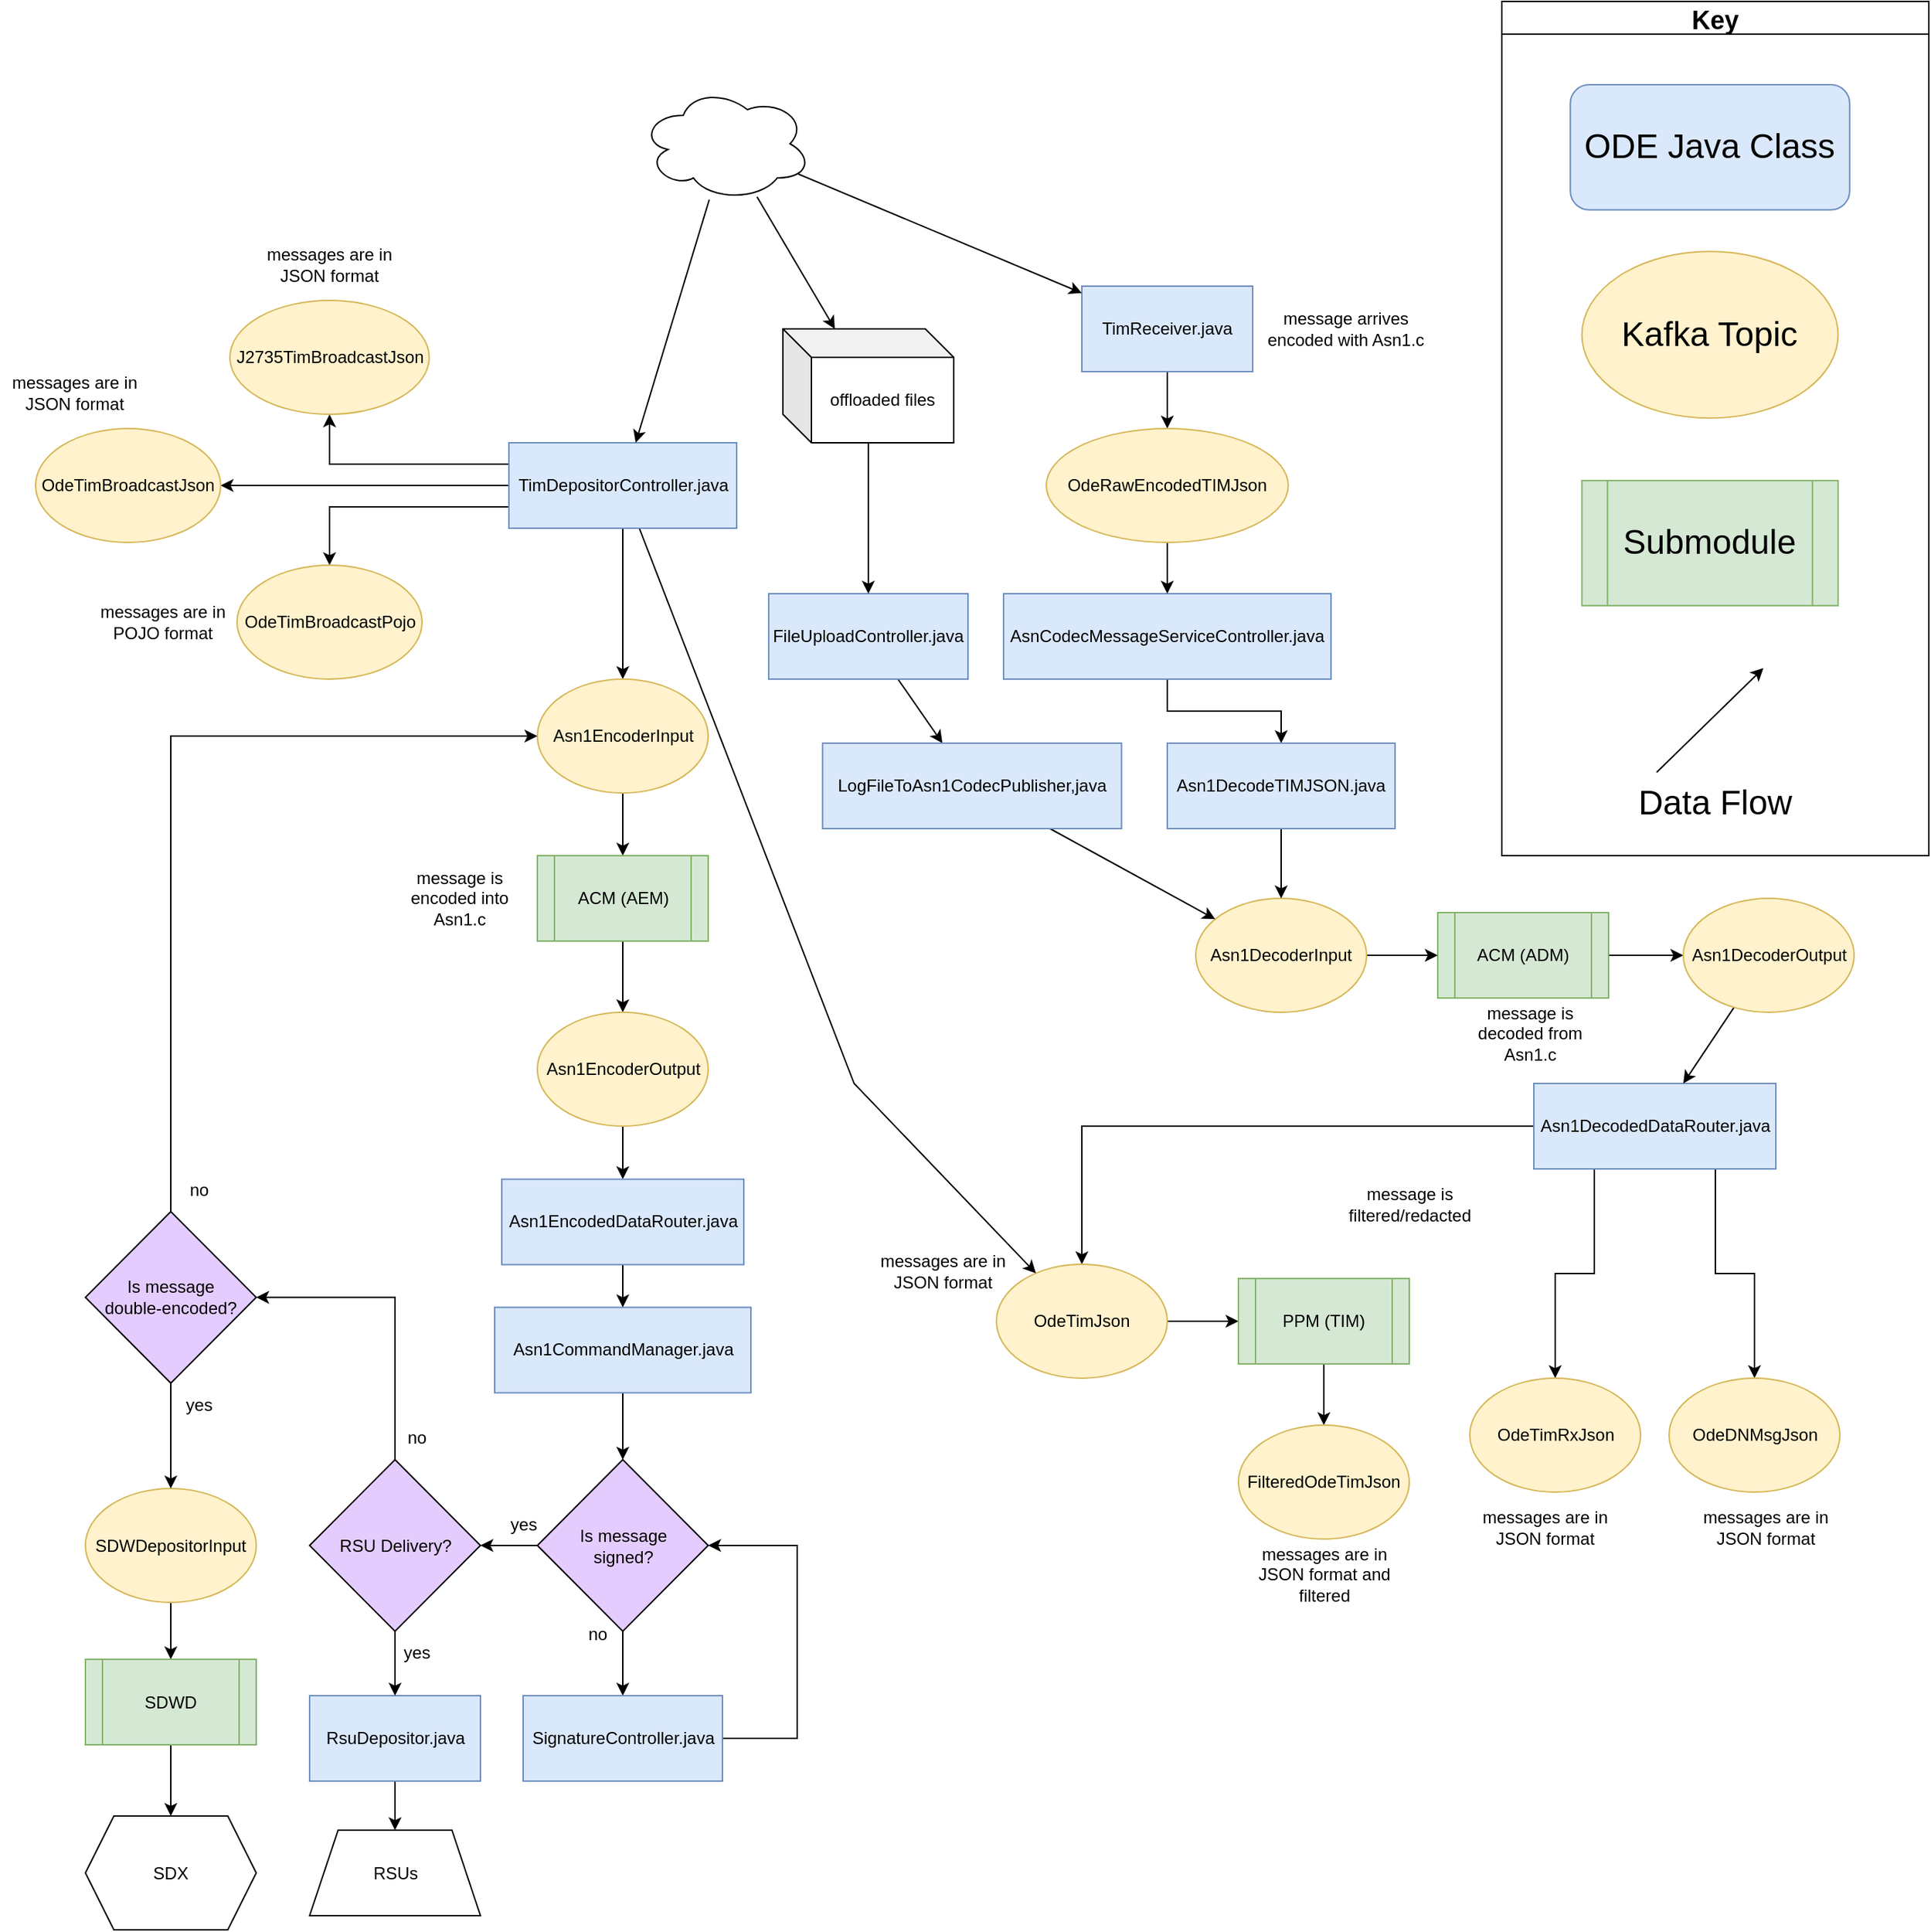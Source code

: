 <mxfile version="17.4.2" type="device"><diagram id="C5RBs43oDa-KdzZeNtuy" name="Page-1"><mxGraphModel dx="2932" dy="1818" grid="1" gridSize="10" guides="1" tooltips="1" connect="1" arrows="1" fold="1" page="1" pageScale="1" pageWidth="827" pageHeight="1169" math="0" shadow="0"><root><mxCell id="WIyWlLk6GJQsqaUBKTNV-0"/><mxCell id="WIyWlLk6GJQsqaUBKTNV-1" parent="WIyWlLk6GJQsqaUBKTNV-0"/><mxCell id="gxxZRGfVhdAJ79STQYsQ-71" style="edgeStyle=orthogonalEdgeStyle;rounded=0;orthogonalLoop=1;jettySize=auto;html=1;entryX=0.5;entryY=0;entryDx=0;entryDy=0;exitX=0;exitY=0.5;exitDx=0;exitDy=0;" parent="WIyWlLk6GJQsqaUBKTNV-1" source="8ujiRsxlkH-QBAE6qNTh-2" target="gxxZRGfVhdAJ79STQYsQ-70" edge="1"><mxGeometry relative="1" as="geometry"/></mxCell><mxCell id="fSKlPOmd9Wkej2sqSRBE-9" style="edgeStyle=orthogonalEdgeStyle;rounded=0;orthogonalLoop=1;jettySize=auto;html=1;exitX=0.25;exitY=1;exitDx=0;exitDy=0;" parent="WIyWlLk6GJQsqaUBKTNV-1" source="8ujiRsxlkH-QBAE6qNTh-2" target="gxxZRGfVhdAJ79STQYsQ-67" edge="1"><mxGeometry relative="1" as="geometry"/></mxCell><mxCell id="fSKlPOmd9Wkej2sqSRBE-10" style="edgeStyle=orthogonalEdgeStyle;rounded=0;orthogonalLoop=1;jettySize=auto;html=1;exitX=0.75;exitY=1;exitDx=0;exitDy=0;" parent="WIyWlLk6GJQsqaUBKTNV-1" source="8ujiRsxlkH-QBAE6qNTh-2" target="gxxZRGfVhdAJ79STQYsQ-66" edge="1"><mxGeometry relative="1" as="geometry"/></mxCell><mxCell id="8ujiRsxlkH-QBAE6qNTh-2" value="Asn1DecodedDataRouter.java" style="rounded=0;whiteSpace=wrap;html=1;fillColor=#dae8fc;strokeColor=#6c8ebf;" parent="WIyWlLk6GJQsqaUBKTNV-1" vertex="1"><mxGeometry x="-112.5" y="-300" width="170" height="60" as="geometry"/></mxCell><mxCell id="gxxZRGfVhdAJ79STQYsQ-20" style="edgeStyle=orthogonalEdgeStyle;rounded=0;orthogonalLoop=1;jettySize=auto;html=1;entryX=0;entryY=0.5;entryDx=0;entryDy=0;" parent="WIyWlLk6GJQsqaUBKTNV-1" source="gxxZRGfVhdAJ79STQYsQ-5" target="gxxZRGfVhdAJ79STQYsQ-19" edge="1"><mxGeometry relative="1" as="geometry"/></mxCell><mxCell id="gxxZRGfVhdAJ79STQYsQ-5" value="ACM (ADM)" style="shape=process;whiteSpace=wrap;html=1;backgroundOutline=1;fillColor=#d5e8d4;strokeColor=#82b366;" parent="WIyWlLk6GJQsqaUBKTNV-1" vertex="1"><mxGeometry x="-180" y="-420" width="120" height="60" as="geometry"/></mxCell><mxCell id="_VHhroGQ1N4wH_tI7Nl9-2" style="edgeStyle=orthogonalEdgeStyle;rounded=0;orthogonalLoop=1;jettySize=auto;html=1;" parent="WIyWlLk6GJQsqaUBKTNV-1" source="gxxZRGfVhdAJ79STQYsQ-9" target="gxxZRGfVhdAJ79STQYsQ-62" edge="1"><mxGeometry relative="1" as="geometry"/></mxCell><mxCell id="gxxZRGfVhdAJ79STQYsQ-9" value="AsnCodecMessageServiceController.java" style="rounded=0;whiteSpace=wrap;html=1;fillColor=#dae8fc;strokeColor=#6c8ebf;" parent="WIyWlLk6GJQsqaUBKTNV-1" vertex="1"><mxGeometry x="-485" y="-644" width="230" height="60" as="geometry"/></mxCell><mxCell id="gxxZRGfVhdAJ79STQYsQ-18" style="edgeStyle=orthogonalEdgeStyle;rounded=0;orthogonalLoop=1;jettySize=auto;html=1;entryX=0;entryY=0.5;entryDx=0;entryDy=0;" parent="WIyWlLk6GJQsqaUBKTNV-1" source="gxxZRGfVhdAJ79STQYsQ-13" target="gxxZRGfVhdAJ79STQYsQ-5" edge="1"><mxGeometry relative="1" as="geometry"/></mxCell><mxCell id="gxxZRGfVhdAJ79STQYsQ-13" value="Asn1DecoderInput" style="ellipse;whiteSpace=wrap;html=1;fillColor=#fff2cc;strokeColor=#d6b656;" parent="WIyWlLk6GJQsqaUBKTNV-1" vertex="1"><mxGeometry x="-350" y="-430" width="120" height="80" as="geometry"/></mxCell><mxCell id="bbxu_yWrm7AVVhjccTj6-0" style="rounded=0;orthogonalLoop=1;jettySize=auto;html=1;" parent="WIyWlLk6GJQsqaUBKTNV-1" source="gxxZRGfVhdAJ79STQYsQ-19" target="8ujiRsxlkH-QBAE6qNTh-2" edge="1"><mxGeometry relative="1" as="geometry"/></mxCell><mxCell id="gxxZRGfVhdAJ79STQYsQ-19" value="Asn1DecoderOutput" style="ellipse;whiteSpace=wrap;html=1;fillColor=#fff2cc;strokeColor=#d6b656;" parent="WIyWlLk6GJQsqaUBKTNV-1" vertex="1"><mxGeometry x="-7.5" y="-430" width="120" height="80" as="geometry"/></mxCell><mxCell id="gxxZRGfVhdAJ79STQYsQ-57" style="edgeStyle=orthogonalEdgeStyle;rounded=0;orthogonalLoop=1;jettySize=auto;html=1;entryX=0.5;entryY=0;entryDx=0;entryDy=0;" parent="WIyWlLk6GJQsqaUBKTNV-1" source="gxxZRGfVhdAJ79STQYsQ-58" target="gxxZRGfVhdAJ79STQYsQ-60" edge="1"><mxGeometry relative="1" as="geometry"/></mxCell><mxCell id="gxxZRGfVhdAJ79STQYsQ-58" value="TimReceiver.java" style="rounded=0;whiteSpace=wrap;html=1;fillColor=#dae8fc;strokeColor=#6c8ebf;" parent="WIyWlLk6GJQsqaUBKTNV-1" vertex="1"><mxGeometry x="-430" y="-860" width="120" height="60" as="geometry"/></mxCell><mxCell id="_VHhroGQ1N4wH_tI7Nl9-1" style="edgeStyle=orthogonalEdgeStyle;rounded=0;orthogonalLoop=1;jettySize=auto;html=1;" parent="WIyWlLk6GJQsqaUBKTNV-1" source="gxxZRGfVhdAJ79STQYsQ-60" target="gxxZRGfVhdAJ79STQYsQ-9" edge="1"><mxGeometry relative="1" as="geometry"/></mxCell><mxCell id="gxxZRGfVhdAJ79STQYsQ-60" value="OdeRawEncodedTIMJson" style="ellipse;whiteSpace=wrap;html=1;fillColor=#fff2cc;strokeColor=#d6b656;" parent="WIyWlLk6GJQsqaUBKTNV-1" vertex="1"><mxGeometry x="-455" y="-760" width="170" height="80" as="geometry"/></mxCell><mxCell id="gxxZRGfVhdAJ79STQYsQ-65" style="edgeStyle=orthogonalEdgeStyle;rounded=0;orthogonalLoop=1;jettySize=auto;html=1;entryX=0.5;entryY=0;entryDx=0;entryDy=0;" parent="WIyWlLk6GJQsqaUBKTNV-1" source="gxxZRGfVhdAJ79STQYsQ-62" target="gxxZRGfVhdAJ79STQYsQ-13" edge="1"><mxGeometry relative="1" as="geometry"/></mxCell><mxCell id="gxxZRGfVhdAJ79STQYsQ-62" value="Asn1DecodeTIMJSON.java" style="rounded=0;whiteSpace=wrap;html=1;fillColor=#dae8fc;strokeColor=#6c8ebf;" parent="WIyWlLk6GJQsqaUBKTNV-1" vertex="1"><mxGeometry x="-370" y="-539" width="160" height="60" as="geometry"/></mxCell><mxCell id="gxxZRGfVhdAJ79STQYsQ-66" value="OdeDNMsgJson" style="ellipse;whiteSpace=wrap;html=1;fillColor=#fff2cc;strokeColor=#d6b656;" parent="WIyWlLk6GJQsqaUBKTNV-1" vertex="1"><mxGeometry x="-17.5" y="-93" width="120" height="80" as="geometry"/></mxCell><mxCell id="gxxZRGfVhdAJ79STQYsQ-67" value="OdeTimRxJson" style="ellipse;whiteSpace=wrap;html=1;fillColor=#fff2cc;strokeColor=#d6b656;" parent="WIyWlLk6GJQsqaUBKTNV-1" vertex="1"><mxGeometry x="-157.5" y="-93" width="120" height="80" as="geometry"/></mxCell><mxCell id="jXXAGItoZEFWX7bIlFFn-13" style="edgeStyle=orthogonalEdgeStyle;rounded=0;orthogonalLoop=1;jettySize=auto;html=1;entryX=0;entryY=0.5;entryDx=0;entryDy=0;exitX=1;exitY=0.5;exitDx=0;exitDy=0;" parent="WIyWlLk6GJQsqaUBKTNV-1" source="gxxZRGfVhdAJ79STQYsQ-70" target="gxxZRGfVhdAJ79STQYsQ-85" edge="1"><mxGeometry relative="1" as="geometry"/></mxCell><mxCell id="gxxZRGfVhdAJ79STQYsQ-70" value="OdeTimJson" style="ellipse;whiteSpace=wrap;html=1;fillColor=#fff2cc;strokeColor=#d6b656;" parent="WIyWlLk6GJQsqaUBKTNV-1" vertex="1"><mxGeometry x="-490" y="-173" width="120" height="80" as="geometry"/></mxCell><mxCell id="fSKlPOmd9Wkej2sqSRBE-1" style="edgeStyle=orthogonalEdgeStyle;rounded=0;orthogonalLoop=1;jettySize=auto;html=1;" parent="WIyWlLk6GJQsqaUBKTNV-1" source="gxxZRGfVhdAJ79STQYsQ-74" target="gxxZRGfVhdAJ79STQYsQ-98" edge="1"><mxGeometry relative="1" as="geometry"/></mxCell><mxCell id="fSKlPOmd9Wkej2sqSRBE-7" style="rounded=0;orthogonalLoop=1;jettySize=auto;html=1;" parent="WIyWlLk6GJQsqaUBKTNV-1" source="gxxZRGfVhdAJ79STQYsQ-74" target="gxxZRGfVhdAJ79STQYsQ-70" edge="1"><mxGeometry relative="1" as="geometry"><Array as="points"><mxPoint x="-590" y="-300"/></Array></mxGeometry></mxCell><mxCell id="fSKlPOmd9Wkej2sqSRBE-12" style="edgeStyle=orthogonalEdgeStyle;rounded=0;orthogonalLoop=1;jettySize=auto;html=1;exitX=0;exitY=0.75;exitDx=0;exitDy=0;" parent="WIyWlLk6GJQsqaUBKTNV-1" source="gxxZRGfVhdAJ79STQYsQ-74" target="jXXAGItoZEFWX7bIlFFn-42" edge="1"><mxGeometry relative="1" as="geometry"/></mxCell><mxCell id="fSKlPOmd9Wkej2sqSRBE-13" style="edgeStyle=orthogonalEdgeStyle;rounded=0;orthogonalLoop=1;jettySize=auto;html=1;exitX=0;exitY=0.25;exitDx=0;exitDy=0;" parent="WIyWlLk6GJQsqaUBKTNV-1" source="gxxZRGfVhdAJ79STQYsQ-74" target="gxxZRGfVhdAJ79STQYsQ-79" edge="1"><mxGeometry relative="1" as="geometry"/></mxCell><mxCell id="fSKlPOmd9Wkej2sqSRBE-14" style="edgeStyle=orthogonalEdgeStyle;rounded=0;orthogonalLoop=1;jettySize=auto;html=1;exitX=0;exitY=0.5;exitDx=0;exitDy=0;" parent="WIyWlLk6GJQsqaUBKTNV-1" source="gxxZRGfVhdAJ79STQYsQ-74" target="jXXAGItoZEFWX7bIlFFn-44" edge="1"><mxGeometry relative="1" as="geometry"/></mxCell><mxCell id="gxxZRGfVhdAJ79STQYsQ-74" value="TimDepositorController.java" style="rounded=0;whiteSpace=wrap;html=1;fillColor=#dae8fc;strokeColor=#6c8ebf;" parent="WIyWlLk6GJQsqaUBKTNV-1" vertex="1"><mxGeometry x="-832.5" y="-750" width="160" height="60" as="geometry"/></mxCell><mxCell id="gxxZRGfVhdAJ79STQYsQ-79" value="J2735TimBroadcastJson" style="ellipse;whiteSpace=wrap;html=1;fillColor=#fff2cc;strokeColor=#d6b656;" parent="WIyWlLk6GJQsqaUBKTNV-1" vertex="1"><mxGeometry x="-1028.5" y="-850" width="140" height="80" as="geometry"/></mxCell><mxCell id="gxxZRGfVhdAJ79STQYsQ-88" style="edgeStyle=orthogonalEdgeStyle;rounded=0;orthogonalLoop=1;jettySize=auto;html=1;entryX=0.5;entryY=0;entryDx=0;entryDy=0;exitX=0.5;exitY=1;exitDx=0;exitDy=0;" parent="WIyWlLk6GJQsqaUBKTNV-1" source="gxxZRGfVhdAJ79STQYsQ-85" target="gxxZRGfVhdAJ79STQYsQ-86" edge="1"><mxGeometry relative="1" as="geometry"/></mxCell><mxCell id="gxxZRGfVhdAJ79STQYsQ-85" value="PPM (TIM)" style="shape=process;whiteSpace=wrap;html=1;backgroundOutline=1;fillColor=#d5e8d4;strokeColor=#82b366;" parent="WIyWlLk6GJQsqaUBKTNV-1" vertex="1"><mxGeometry x="-320" y="-163" width="120" height="60" as="geometry"/></mxCell><mxCell id="gxxZRGfVhdAJ79STQYsQ-86" value="FilteredOdeTimJson" style="ellipse;whiteSpace=wrap;html=1;fillColor=#fff2cc;strokeColor=#d6b656;" parent="WIyWlLk6GJQsqaUBKTNV-1" vertex="1"><mxGeometry x="-320" y="-60" width="120" height="80" as="geometry"/></mxCell><mxCell id="gxxZRGfVhdAJ79STQYsQ-114" style="edgeStyle=orthogonalEdgeStyle;rounded=0;orthogonalLoop=1;jettySize=auto;html=1;" parent="WIyWlLk6GJQsqaUBKTNV-1" source="gxxZRGfVhdAJ79STQYsQ-98" target="gxxZRGfVhdAJ79STQYsQ-100" edge="1"><mxGeometry relative="1" as="geometry"/></mxCell><mxCell id="gxxZRGfVhdAJ79STQYsQ-98" value="Asn1EncoderInput" style="ellipse;whiteSpace=wrap;html=1;fillColor=#fff2cc;strokeColor=#d6b656;" parent="WIyWlLk6GJQsqaUBKTNV-1" vertex="1"><mxGeometry x="-812.5" y="-584" width="120" height="80" as="geometry"/></mxCell><mxCell id="gxxZRGfVhdAJ79STQYsQ-115" style="edgeStyle=orthogonalEdgeStyle;rounded=0;orthogonalLoop=1;jettySize=auto;html=1;" parent="WIyWlLk6GJQsqaUBKTNV-1" source="gxxZRGfVhdAJ79STQYsQ-100" target="gxxZRGfVhdAJ79STQYsQ-102" edge="1"><mxGeometry relative="1" as="geometry"/></mxCell><mxCell id="gxxZRGfVhdAJ79STQYsQ-100" value="ACM (AEM)" style="shape=process;whiteSpace=wrap;html=1;backgroundOutline=1;fillColor=#d5e8d4;strokeColor=#82b366;" parent="WIyWlLk6GJQsqaUBKTNV-1" vertex="1"><mxGeometry x="-812.5" y="-460" width="120" height="60" as="geometry"/></mxCell><mxCell id="aqF8q1LMsJ_iSEX8ik-w-58" style="edgeStyle=orthogonalEdgeStyle;rounded=0;orthogonalLoop=1;jettySize=auto;html=1;" parent="WIyWlLk6GJQsqaUBKTNV-1" source="gxxZRGfVhdAJ79STQYsQ-102" target="aqF8q1LMsJ_iSEX8ik-w-35" edge="1"><mxGeometry relative="1" as="geometry"/></mxCell><mxCell id="gxxZRGfVhdAJ79STQYsQ-102" value="Asn1EncoderOutput" style="ellipse;whiteSpace=wrap;html=1;fillColor=#fff2cc;strokeColor=#d6b656;" parent="WIyWlLk6GJQsqaUBKTNV-1" vertex="1"><mxGeometry x="-812.5" y="-350" width="120" height="80" as="geometry"/></mxCell><mxCell id="jXXAGItoZEFWX7bIlFFn-42" value="OdeTimBroadcastPojo" style="ellipse;whiteSpace=wrap;html=1;fillColor=#fff2cc;strokeColor=#d6b656;" parent="WIyWlLk6GJQsqaUBKTNV-1" vertex="1"><mxGeometry x="-1023.5" y="-664" width="130" height="80" as="geometry"/></mxCell><mxCell id="jXXAGItoZEFWX7bIlFFn-44" value="OdeTimBroadcastJson" style="ellipse;whiteSpace=wrap;html=1;fillColor=#fff2cc;strokeColor=#d6b656;" parent="WIyWlLk6GJQsqaUBKTNV-1" vertex="1"><mxGeometry x="-1165" y="-760" width="130" height="80" as="geometry"/></mxCell><mxCell id="_VHhroGQ1N4wH_tI7Nl9-4" value="" style="group" parent="WIyWlLk6GJQsqaUBKTNV-1" vertex="1" connectable="0"><mxGeometry x="-135" y="-1060" width="300" height="600" as="geometry"/></mxCell><mxCell id="_VHhroGQ1N4wH_tI7Nl9-5" value="&lt;font style=&quot;font-size: 24px&quot;&gt;Submodule&lt;/font&gt;" style="shape=process;whiteSpace=wrap;html=1;backgroundOutline=1;fillColor=#d5e8d4;strokeColor=#82b366;labelBackgroundColor=none;" parent="_VHhroGQ1N4wH_tI7Nl9-4" vertex="1"><mxGeometry x="56.25" y="336.585" width="180" height="87.805" as="geometry"/></mxCell><mxCell id="_VHhroGQ1N4wH_tI7Nl9-6" value="Key" style="swimlane;labelBackgroundColor=none;fontSize=18;" parent="_VHhroGQ1N4wH_tI7Nl9-4" vertex="1"><mxGeometry width="300.0" height="600" as="geometry"><mxRectangle width="70" height="30" as="alternateBounds"/></mxGeometry></mxCell><mxCell id="_VHhroGQ1N4wH_tI7Nl9-7" value="&lt;font style=&quot;font-size: 24px&quot;&gt;Data Flow&lt;/font&gt;" style="text;html=1;strokeColor=none;fillColor=none;align=center;verticalAlign=middle;whiteSpace=wrap;rounded=0;labelBackgroundColor=none;" parent="_VHhroGQ1N4wH_tI7Nl9-6" vertex="1"><mxGeometry x="80" y="541.46" width="140" height="43.9" as="geometry"/></mxCell><mxCell id="_VHhroGQ1N4wH_tI7Nl9-8" value="" style="endArrow=classic;html=1;rounded=0;labelBackgroundColor=none;" parent="_VHhroGQ1N4wH_tI7Nl9-6" edge="1"><mxGeometry width="50" height="50" relative="1" as="geometry"><mxPoint x="108.75" y="541.463" as="sourcePoint"/><mxPoint x="183.75" y="468.293" as="targetPoint"/></mxGeometry></mxCell><mxCell id="_VHhroGQ1N4wH_tI7Nl9-9" value="&lt;font style=&quot;font-size: 24px&quot;&gt;Kafka Topic&lt;/font&gt;" style="ellipse;whiteSpace=wrap;html=1;fillColor=#fff2cc;strokeColor=#d6b656;labelBackgroundColor=none;" parent="_VHhroGQ1N4wH_tI7Nl9-6" vertex="1"><mxGeometry x="56.25" y="175.61" width="180" height="117.073" as="geometry"/></mxCell><mxCell id="_VHhroGQ1N4wH_tI7Nl9-10" value="&lt;font style=&quot;font-size: 24px&quot;&gt;ODE Java Class&lt;/font&gt;" style="rounded=1;whiteSpace=wrap;html=1;fillColor=#dae8fc;strokeColor=#6c8ebf;labelBackgroundColor=none;" parent="_VHhroGQ1N4wH_tI7Nl9-6" vertex="1"><mxGeometry x="48.13" y="58.54" width="196.25" height="87.8" as="geometry"/></mxCell><mxCell id="oiuFg5Qo2Y_hmeBjECUk-0" value="message arrives &lt;br&gt;encoded with Asn1.c" style="text;html=1;align=center;verticalAlign=middle;resizable=0;points=[];autosize=1;strokeColor=none;fillColor=none;" parent="WIyWlLk6GJQsqaUBKTNV-1" vertex="1"><mxGeometry x="-310" y="-845" width="130" height="30" as="geometry"/></mxCell><mxCell id="oiuFg5Qo2Y_hmeBjECUk-1" value="message is decoded from Asn1.c" style="text;html=1;strokeColor=none;fillColor=none;align=center;verticalAlign=middle;whiteSpace=wrap;rounded=0;" parent="WIyWlLk6GJQsqaUBKTNV-1" vertex="1"><mxGeometry x="-170" y="-360" width="110" height="50" as="geometry"/></mxCell><mxCell id="oiuFg5Qo2Y_hmeBjECUk-2" value="message is filtered/redacted" style="text;html=1;strokeColor=none;fillColor=none;align=center;verticalAlign=middle;whiteSpace=wrap;rounded=0;" parent="WIyWlLk6GJQsqaUBKTNV-1" vertex="1"><mxGeometry x="-252.5" y="-240" width="105" height="50" as="geometry"/></mxCell><mxCell id="oiuFg5Qo2Y_hmeBjECUk-4" value="message is encoded into Asn1.c" style="text;html=1;strokeColor=none;fillColor=none;align=center;verticalAlign=middle;whiteSpace=wrap;rounded=0;" parent="WIyWlLk6GJQsqaUBKTNV-1" vertex="1"><mxGeometry x="-922.5" y="-455" width="110" height="50" as="geometry"/></mxCell><mxCell id="oiuFg5Qo2Y_hmeBjECUk-7" value="messages are in JSON format" style="text;html=1;strokeColor=none;fillColor=none;align=center;verticalAlign=middle;whiteSpace=wrap;rounded=0;" parent="WIyWlLk6GJQsqaUBKTNV-1" vertex="1"><mxGeometry x="-580" y="-192.75" width="105" height="50" as="geometry"/></mxCell><mxCell id="oiuFg5Qo2Y_hmeBjECUk-8" value="messages are in JSON format" style="text;html=1;strokeColor=none;fillColor=none;align=center;verticalAlign=middle;whiteSpace=wrap;rounded=0;" parent="WIyWlLk6GJQsqaUBKTNV-1" vertex="1"><mxGeometry x="-157.5" y="-13" width="105" height="50" as="geometry"/></mxCell><mxCell id="oiuFg5Qo2Y_hmeBjECUk-9" value="messages are in JSON format" style="text;html=1;strokeColor=none;fillColor=none;align=center;verticalAlign=middle;whiteSpace=wrap;rounded=0;" parent="WIyWlLk6GJQsqaUBKTNV-1" vertex="1"><mxGeometry x="-2.5" y="-13" width="105" height="50" as="geometry"/></mxCell><mxCell id="oiuFg5Qo2Y_hmeBjECUk-11" value="messages are in JSON format" style="text;html=1;strokeColor=none;fillColor=none;align=center;verticalAlign=middle;whiteSpace=wrap;rounded=0;" parent="WIyWlLk6GJQsqaUBKTNV-1" vertex="1"><mxGeometry x="-1011" y="-900" width="105" height="50" as="geometry"/></mxCell><mxCell id="oiuFg5Qo2Y_hmeBjECUk-12" value="messages are in JSON format" style="text;html=1;strokeColor=none;fillColor=none;align=center;verticalAlign=middle;whiteSpace=wrap;rounded=0;" parent="WIyWlLk6GJQsqaUBKTNV-1" vertex="1"><mxGeometry x="-1190" y="-810" width="105" height="50" as="geometry"/></mxCell><mxCell id="oiuFg5Qo2Y_hmeBjECUk-13" value="messages are in POJO format" style="text;html=1;strokeColor=none;fillColor=none;align=center;verticalAlign=middle;whiteSpace=wrap;rounded=0;" parent="WIyWlLk6GJQsqaUBKTNV-1" vertex="1"><mxGeometry x="-1128.5" y="-649" width="105" height="50" as="geometry"/></mxCell><mxCell id="oiuFg5Qo2Y_hmeBjECUk-14" value="messages are in JSON format and filtered" style="text;html=1;strokeColor=none;fillColor=none;align=center;verticalAlign=middle;whiteSpace=wrap;rounded=0;" parent="WIyWlLk6GJQsqaUBKTNV-1" vertex="1"><mxGeometry x="-312.5" y="20" width="105" height="50" as="geometry"/></mxCell><mxCell id="bbxu_yWrm7AVVhjccTj6-7" style="rounded=0;orthogonalLoop=1;jettySize=auto;html=1;" parent="WIyWlLk6GJQsqaUBKTNV-1" source="bbxu_yWrm7AVVhjccTj6-6" target="gxxZRGfVhdAJ79STQYsQ-74" edge="1"><mxGeometry relative="1" as="geometry"/></mxCell><mxCell id="eSCE5nDfyMYD5o9HO9Jg-7" style="rounded=0;orthogonalLoop=1;jettySize=auto;html=1;" parent="WIyWlLk6GJQsqaUBKTNV-1" source="bbxu_yWrm7AVVhjccTj6-6" target="eSCE5nDfyMYD5o9HO9Jg-3" edge="1"><mxGeometry relative="1" as="geometry"/></mxCell><mxCell id="eSCE5nDfyMYD5o9HO9Jg-8" style="edgeStyle=none;rounded=0;orthogonalLoop=1;jettySize=auto;html=1;" parent="WIyWlLk6GJQsqaUBKTNV-1" source="bbxu_yWrm7AVVhjccTj6-6" target="gxxZRGfVhdAJ79STQYsQ-58" edge="1"><mxGeometry relative="1" as="geometry"/></mxCell><mxCell id="bbxu_yWrm7AVVhjccTj6-6" value="" style="ellipse;shape=cloud;whiteSpace=wrap;html=1;" parent="WIyWlLk6GJQsqaUBKTNV-1" vertex="1"><mxGeometry x="-740" y="-1000" width="120" height="80" as="geometry"/></mxCell><mxCell id="aqF8q1LMsJ_iSEX8ik-w-30" style="edgeStyle=orthogonalEdgeStyle;rounded=0;orthogonalLoop=1;jettySize=auto;html=1;entryX=0.5;entryY=0;entryDx=0;entryDy=0;" parent="WIyWlLk6GJQsqaUBKTNV-1" source="aqF8q1LMsJ_iSEX8ik-w-31" target="aqF8q1LMsJ_iSEX8ik-w-55" edge="1"><mxGeometry relative="1" as="geometry"/></mxCell><mxCell id="aqF8q1LMsJ_iSEX8ik-w-31" value="Asn1CommandManager.java" style="rounded=0;whiteSpace=wrap;html=1;fillColor=#dae8fc;strokeColor=#6c8ebf;" parent="WIyWlLk6GJQsqaUBKTNV-1" vertex="1"><mxGeometry x="-842.5" y="-142.75" width="180" height="60" as="geometry"/></mxCell><mxCell id="aqF8q1LMsJ_iSEX8ik-w-32" style="edgeStyle=orthogonalEdgeStyle;rounded=0;orthogonalLoop=1;jettySize=auto;html=1;" parent="WIyWlLk6GJQsqaUBKTNV-1" source="aqF8q1LMsJ_iSEX8ik-w-33" target="aqF8q1LMsJ_iSEX8ik-w-37" edge="1"><mxGeometry relative="1" as="geometry"/></mxCell><mxCell id="aqF8q1LMsJ_iSEX8ik-w-33" value="SDWDepositorInput" style="ellipse;whiteSpace=wrap;html=1;fillColor=#fff2cc;strokeColor=#d6b656;" parent="WIyWlLk6GJQsqaUBKTNV-1" vertex="1"><mxGeometry x="-1130" y="-15.5" width="120" height="80" as="geometry"/></mxCell><mxCell id="aqF8q1LMsJ_iSEX8ik-w-34" style="edgeStyle=orthogonalEdgeStyle;rounded=0;orthogonalLoop=1;jettySize=auto;html=1;" parent="WIyWlLk6GJQsqaUBKTNV-1" source="aqF8q1LMsJ_iSEX8ik-w-35" target="aqF8q1LMsJ_iSEX8ik-w-31" edge="1"><mxGeometry relative="1" as="geometry"/></mxCell><mxCell id="aqF8q1LMsJ_iSEX8ik-w-35" value="Asn1EncodedDataRouter.java" style="rounded=0;whiteSpace=wrap;html=1;fillColor=#dae8fc;strokeColor=#6c8ebf;" parent="WIyWlLk6GJQsqaUBKTNV-1" vertex="1"><mxGeometry x="-837.5" y="-232.75" width="170" height="60" as="geometry"/></mxCell><mxCell id="aqF8q1LMsJ_iSEX8ik-w-36" style="edgeStyle=orthogonalEdgeStyle;rounded=0;orthogonalLoop=1;jettySize=auto;html=1;exitX=0.5;exitY=1;exitDx=0;exitDy=0;" parent="WIyWlLk6GJQsqaUBKTNV-1" source="aqF8q1LMsJ_iSEX8ik-w-37" target="aqF8q1LMsJ_iSEX8ik-w-39" edge="1"><mxGeometry relative="1" as="geometry"/></mxCell><mxCell id="aqF8q1LMsJ_iSEX8ik-w-37" value="SDWD" style="shape=process;whiteSpace=wrap;html=1;backgroundOutline=1;fillColor=#d5e8d4;strokeColor=#82b366;" parent="WIyWlLk6GJQsqaUBKTNV-1" vertex="1"><mxGeometry x="-1130" y="104.5" width="120" height="60" as="geometry"/></mxCell><mxCell id="aqF8q1LMsJ_iSEX8ik-w-38" value="RSUs" style="shape=trapezoid;perimeter=trapezoidPerimeter;whiteSpace=wrap;html=1;fixedSize=1;" parent="WIyWlLk6GJQsqaUBKTNV-1" vertex="1"><mxGeometry x="-972.5" y="224.5" width="120" height="60" as="geometry"/></mxCell><mxCell id="aqF8q1LMsJ_iSEX8ik-w-39" value="SDX" style="shape=hexagon;perimeter=hexagonPerimeter2;whiteSpace=wrap;html=1;fixedSize=1;" parent="WIyWlLk6GJQsqaUBKTNV-1" vertex="1"><mxGeometry x="-1130" y="214.5" width="120" height="80" as="geometry"/></mxCell><mxCell id="aqF8q1LMsJ_iSEX8ik-w-40" style="edgeStyle=orthogonalEdgeStyle;rounded=0;orthogonalLoop=1;jettySize=auto;html=1;" parent="WIyWlLk6GJQsqaUBKTNV-1" source="aqF8q1LMsJ_iSEX8ik-w-41" target="aqF8q1LMsJ_iSEX8ik-w-38" edge="1"><mxGeometry relative="1" as="geometry"/></mxCell><mxCell id="aqF8q1LMsJ_iSEX8ik-w-41" value="RsuDepositor.java" style="rounded=0;whiteSpace=wrap;html=1;fillColor=#dae8fc;strokeColor=#6c8ebf;" parent="WIyWlLk6GJQsqaUBKTNV-1" vertex="1"><mxGeometry x="-972.5" y="130" width="120" height="60" as="geometry"/></mxCell><mxCell id="aqF8q1LMsJ_iSEX8ik-w-42" style="edgeStyle=orthogonalEdgeStyle;rounded=0;orthogonalLoop=1;jettySize=auto;html=1;" parent="WIyWlLk6GJQsqaUBKTNV-1" source="aqF8q1LMsJ_iSEX8ik-w-43" target="aqF8q1LMsJ_iSEX8ik-w-33" edge="1"><mxGeometry relative="1" as="geometry"/></mxCell><mxCell id="aqF8q1LMsJ_iSEX8ik-w-59" style="edgeStyle=orthogonalEdgeStyle;rounded=0;orthogonalLoop=1;jettySize=auto;html=1;exitX=0.5;exitY=0;exitDx=0;exitDy=0;entryX=0;entryY=0.5;entryDx=0;entryDy=0;" parent="WIyWlLk6GJQsqaUBKTNV-1" source="aqF8q1LMsJ_iSEX8ik-w-43" target="gxxZRGfVhdAJ79STQYsQ-98" edge="1"><mxGeometry relative="1" as="geometry"/></mxCell><mxCell id="aqF8q1LMsJ_iSEX8ik-w-43" value="Is message&lt;br&gt;double-encoded?" style="rhombus;whiteSpace=wrap;html=1;fillColor=#E5CCFF;" parent="WIyWlLk6GJQsqaUBKTNV-1" vertex="1"><mxGeometry x="-1130" y="-210" width="120" height="120.5" as="geometry"/></mxCell><mxCell id="aqF8q1LMsJ_iSEX8ik-w-44" style="edgeStyle=orthogonalEdgeStyle;rounded=0;orthogonalLoop=1;jettySize=auto;html=1;exitX=0.5;exitY=1;exitDx=0;exitDy=0;" parent="WIyWlLk6GJQsqaUBKTNV-1" source="aqF8q1LMsJ_iSEX8ik-w-46" target="aqF8q1LMsJ_iSEX8ik-w-41" edge="1"><mxGeometry relative="1" as="geometry"/></mxCell><mxCell id="aqF8q1LMsJ_iSEX8ik-w-45" style="edgeStyle=orthogonalEdgeStyle;rounded=0;orthogonalLoop=1;jettySize=auto;html=1;entryX=1;entryY=0.5;entryDx=0;entryDy=0;exitX=0.5;exitY=0;exitDx=0;exitDy=0;" parent="WIyWlLk6GJQsqaUBKTNV-1" source="aqF8q1LMsJ_iSEX8ik-w-46" target="aqF8q1LMsJ_iSEX8ik-w-43" edge="1"><mxGeometry relative="1" as="geometry"/></mxCell><mxCell id="aqF8q1LMsJ_iSEX8ik-w-46" value="RSU Delivery?" style="rhombus;whiteSpace=wrap;html=1;fillColor=#E5CCFF;" parent="WIyWlLk6GJQsqaUBKTNV-1" vertex="1"><mxGeometry x="-972.5" y="-35.75" width="120" height="120.5" as="geometry"/></mxCell><mxCell id="aqF8q1LMsJ_iSEX8ik-w-47" value="yes" style="text;html=1;strokeColor=none;fillColor=none;align=center;verticalAlign=middle;whiteSpace=wrap;rounded=0;" parent="WIyWlLk6GJQsqaUBKTNV-1" vertex="1"><mxGeometry x="-927.5" y="84.75" width="60" height="30" as="geometry"/></mxCell><mxCell id="aqF8q1LMsJ_iSEX8ik-w-48" value="no" style="text;html=1;strokeColor=none;fillColor=none;align=center;verticalAlign=middle;whiteSpace=wrap;rounded=0;" parent="WIyWlLk6GJQsqaUBKTNV-1" vertex="1"><mxGeometry x="-927.5" y="-65.75" width="60" height="30" as="geometry"/></mxCell><mxCell id="aqF8q1LMsJ_iSEX8ik-w-49" value="yes" style="text;html=1;strokeColor=none;fillColor=none;align=center;verticalAlign=middle;whiteSpace=wrap;rounded=0;" parent="WIyWlLk6GJQsqaUBKTNV-1" vertex="1"><mxGeometry x="-1080" y="-89.5" width="60" height="30" as="geometry"/></mxCell><mxCell id="aqF8q1LMsJ_iSEX8ik-w-50" value="no" style="text;html=1;strokeColor=none;fillColor=none;align=center;verticalAlign=middle;whiteSpace=wrap;rounded=0;" parent="WIyWlLk6GJQsqaUBKTNV-1" vertex="1"><mxGeometry x="-1080" y="-240" width="60" height="30" as="geometry"/></mxCell><mxCell id="aqF8q1LMsJ_iSEX8ik-w-53" style="edgeStyle=orthogonalEdgeStyle;rounded=0;orthogonalLoop=1;jettySize=auto;html=1;" parent="WIyWlLk6GJQsqaUBKTNV-1" source="aqF8q1LMsJ_iSEX8ik-w-55" target="aqF8q1LMsJ_iSEX8ik-w-46" edge="1"><mxGeometry relative="1" as="geometry"/></mxCell><mxCell id="aaOsDOpcfkCGuR-wvzJf-2" style="edgeStyle=orthogonalEdgeStyle;rounded=0;orthogonalLoop=1;jettySize=auto;html=1;" parent="WIyWlLk6GJQsqaUBKTNV-1" source="aqF8q1LMsJ_iSEX8ik-w-55" target="aaOsDOpcfkCGuR-wvzJf-1" edge="1"><mxGeometry relative="1" as="geometry"/></mxCell><mxCell id="aqF8q1LMsJ_iSEX8ik-w-55" value="Is message&lt;br&gt;signed?" style="rhombus;whiteSpace=wrap;html=1;fillColor=#E5CCFF;" parent="WIyWlLk6GJQsqaUBKTNV-1" vertex="1"><mxGeometry x="-812.5" y="-35.75" width="120" height="120.5" as="geometry"/></mxCell><mxCell id="aqF8q1LMsJ_iSEX8ik-w-56" value="yes" style="text;html=1;strokeColor=none;fillColor=none;align=center;verticalAlign=middle;whiteSpace=wrap;rounded=0;" parent="WIyWlLk6GJQsqaUBKTNV-1" vertex="1"><mxGeometry x="-852.5" y="-5" width="60" height="30" as="geometry"/></mxCell><mxCell id="aaOsDOpcfkCGuR-wvzJf-0" value="no" style="text;html=1;strokeColor=none;fillColor=none;align=center;verticalAlign=middle;whiteSpace=wrap;rounded=0;" parent="WIyWlLk6GJQsqaUBKTNV-1" vertex="1"><mxGeometry x="-800" y="72.25" width="60" height="30" as="geometry"/></mxCell><mxCell id="aaOsDOpcfkCGuR-wvzJf-3" style="edgeStyle=orthogonalEdgeStyle;rounded=0;orthogonalLoop=1;jettySize=auto;html=1;entryX=1;entryY=0.5;entryDx=0;entryDy=0;exitX=1;exitY=0.5;exitDx=0;exitDy=0;" parent="WIyWlLk6GJQsqaUBKTNV-1" source="aaOsDOpcfkCGuR-wvzJf-1" target="aqF8q1LMsJ_iSEX8ik-w-55" edge="1"><mxGeometry relative="1" as="geometry"><Array as="points"><mxPoint x="-630" y="160"/><mxPoint x="-630" y="25"/></Array></mxGeometry></mxCell><mxCell id="aaOsDOpcfkCGuR-wvzJf-1" value="SignatureController.java" style="rounded=0;whiteSpace=wrap;html=1;fillColor=#dae8fc;strokeColor=#6c8ebf;" parent="WIyWlLk6GJQsqaUBKTNV-1" vertex="1"><mxGeometry x="-822.5" y="130" width="140" height="60" as="geometry"/></mxCell><mxCell id="eSCE5nDfyMYD5o9HO9Jg-0" style="rounded=0;orthogonalLoop=1;jettySize=auto;html=1;" parent="WIyWlLk6GJQsqaUBKTNV-1" source="eSCE5nDfyMYD5o9HO9Jg-1" target="eSCE5nDfyMYD5o9HO9Jg-6" edge="1"><mxGeometry relative="1" as="geometry"/></mxCell><mxCell id="eSCE5nDfyMYD5o9HO9Jg-1" value="FileUploadController.java" style="rounded=0;whiteSpace=wrap;html=1;fillColor=#dae8fc;strokeColor=#6c8ebf;" parent="WIyWlLk6GJQsqaUBKTNV-1" vertex="1"><mxGeometry x="-650" y="-644" width="140" height="60" as="geometry"/></mxCell><mxCell id="eSCE5nDfyMYD5o9HO9Jg-2" style="rounded=0;orthogonalLoop=1;jettySize=auto;html=1;" parent="WIyWlLk6GJQsqaUBKTNV-1" source="eSCE5nDfyMYD5o9HO9Jg-3" target="eSCE5nDfyMYD5o9HO9Jg-1" edge="1"><mxGeometry relative="1" as="geometry"/></mxCell><mxCell id="eSCE5nDfyMYD5o9HO9Jg-3" value="offloaded files" style="shape=cube;whiteSpace=wrap;html=1;boundedLbl=1;backgroundOutline=1;darkOpacity=0.05;darkOpacity2=0.1;" parent="WIyWlLk6GJQsqaUBKTNV-1" vertex="1"><mxGeometry x="-640" y="-830" width="120" height="80" as="geometry"/></mxCell><mxCell id="eSCE5nDfyMYD5o9HO9Jg-4" style="edgeStyle=none;rounded=0;orthogonalLoop=1;jettySize=auto;html=1;" parent="WIyWlLk6GJQsqaUBKTNV-1" source="eSCE5nDfyMYD5o9HO9Jg-6" target="gxxZRGfVhdAJ79STQYsQ-13" edge="1"><mxGeometry relative="1" as="geometry"><mxPoint x="-380.436" y="-370.803" as="targetPoint"/></mxGeometry></mxCell><mxCell id="eSCE5nDfyMYD5o9HO9Jg-6" value="LogFileToAsn1CodecPublisher,java" style="rounded=0;whiteSpace=wrap;html=1;fillColor=#dae8fc;strokeColor=#6c8ebf;" parent="WIyWlLk6GJQsqaUBKTNV-1" vertex="1"><mxGeometry x="-612.16" y="-539" width="210" height="60" as="geometry"/></mxCell></root></mxGraphModel></diagram></mxfile>